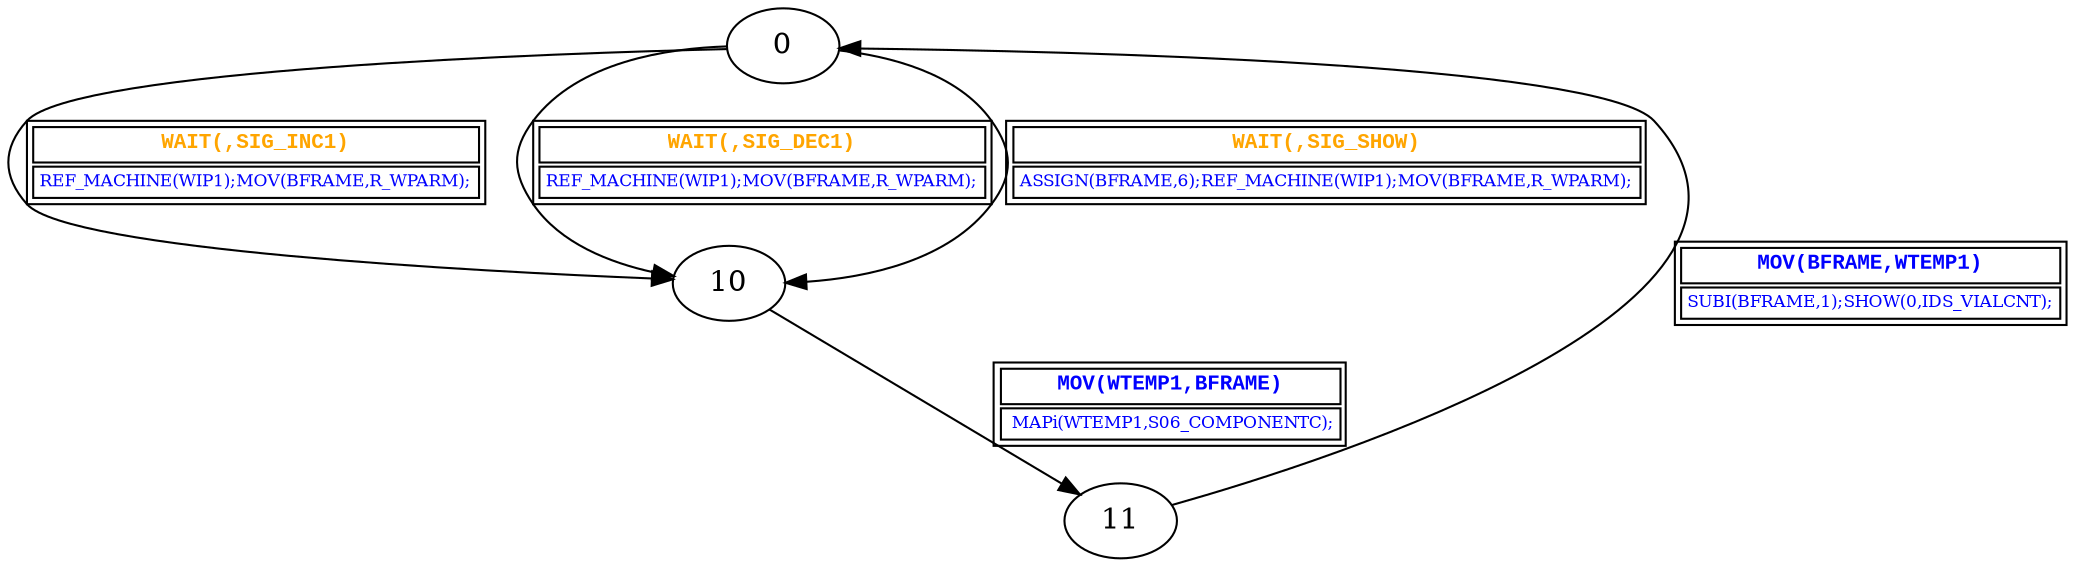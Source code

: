 digraph {
 node [shape=oval];
"0" -> "10"[fontcolor=orange, label=< <table border="1"><tr><td><font face="Courier New" point-size="10"><b>WAIT(,SIG_INC1)<br align="left"/></b></font></td></tr>
<tr><td><font point-size="8" color ="blue">REF_MACHINE(WIP1);MOV(BFRAME,R_WPARM);<br align="left"/></font></td></tr></table>>];
"0" -> "10"[fontcolor=orange, label=< <table border="1"><tr><td><font face="Courier New" point-size="10"><b>WAIT(,SIG_DEC1)<br align="left"/></b></font></td></tr>
<tr><td><font point-size="8" color ="blue">REF_MACHINE(WIP1);MOV(BFRAME,R_WPARM);<br align="left"/></font></td></tr></table>>];
"0" -> "10"[fontcolor=orange, label=< <table border="1"><tr><td><font face="Courier New" point-size="10"><b>WAIT(,SIG_SHOW)<br align="left"/></b></font></td></tr>
<tr><td><font point-size="8" color ="blue">ASSIGN(BFRAME,6);REF_MACHINE(WIP1);MOV(BFRAME,R_WPARM);<br align="left"/></font></td></tr></table>>];
"10" -> "11"[fontcolor=blue, label=< <table border="1"><tr><td><font face="Courier New" point-size="10"><b>MOV(WTEMP1,BFRAME)<br align="left"/></b></font></td></tr>
<tr><td><font point-size="8" color ="blue"> MAPi(WTEMP1,S06_COMPONENTC);<br align="left"/></font></td></tr></table>>];
"11" -> "0"[fontcolor=blue, label=< <table border="1"><tr><td><font face="Courier New" point-size="10"><b>MOV(BFRAME,WTEMP1)<br align="left"/></b></font></td></tr>
<tr><td><font point-size="8" color ="blue">SUBI(BFRAME,1);SHOW(0,IDS_VIALCNT);<br align="left"/></font></td></tr></table>>];
}
